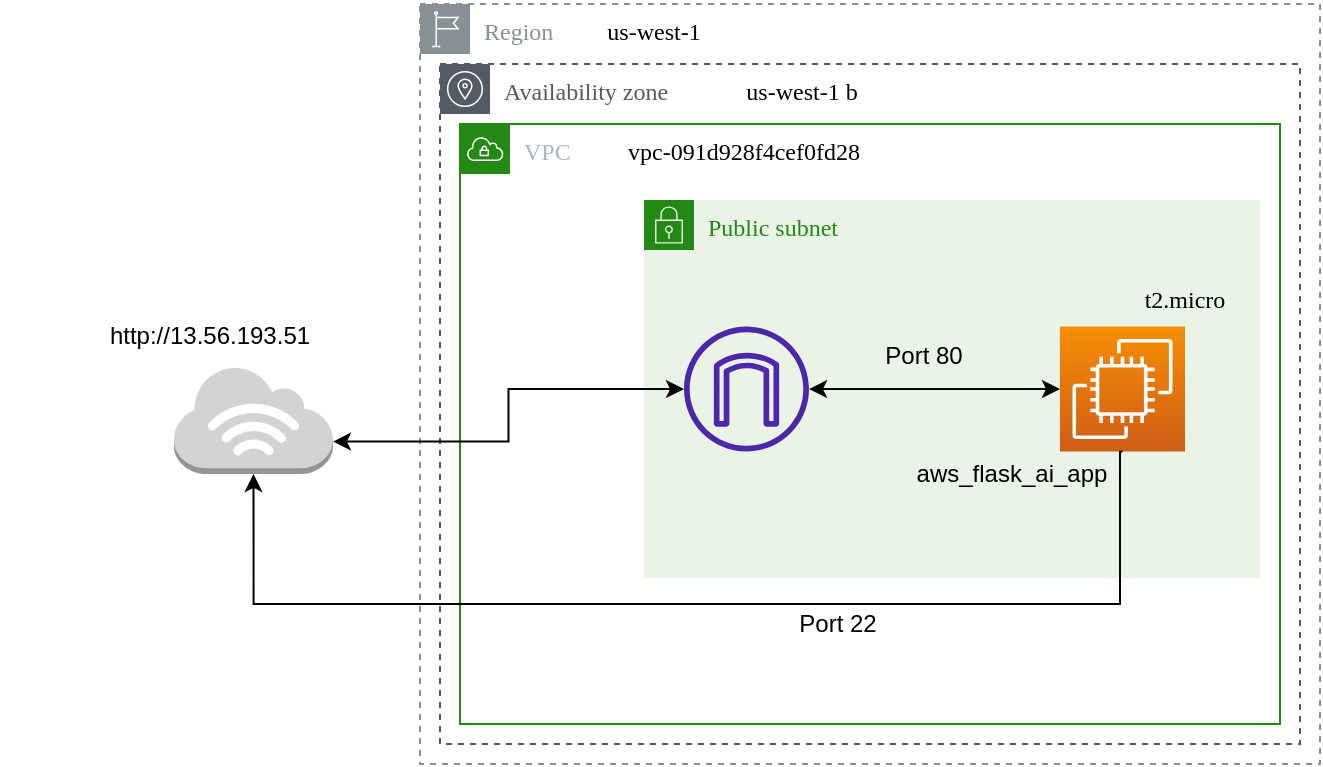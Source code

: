 <mxfile version="21.6.2" type="github">
  <diagram name="Page-1" id="_LPVEoF3XmgwlrlQNc1Z">
    <mxGraphModel dx="1434" dy="820" grid="1" gridSize="10" guides="1" tooltips="1" connect="1" arrows="1" fold="1" page="1" pageScale="1" pageWidth="1600" pageHeight="900" math="0" shadow="0">
      <root>
        <mxCell id="0" />
        <mxCell id="1" parent="0" />
        <mxCell id="8saEMStAEFfvwQkuhHxn-32" value="Region" style="outlineConnect=0;gradientColor=none;html=1;whiteSpace=wrap;fontSize=12;fontStyle=0;shape=mxgraph.aws4.group;grIcon=mxgraph.aws4.group_region;strokeColor=#879196;fillColor=none;verticalAlign=top;align=left;spacingLeft=30;fontColor=#879196;dashed=1;hachureGap=4;fontFamily=Verdana;" vertex="1" parent="1">
          <mxGeometry x="350" y="230" width="450" height="380" as="geometry" />
        </mxCell>
        <mxCell id="8saEMStAEFfvwQkuhHxn-33" value="&lt;font style=&quot;font-size: 12px;&quot;&gt;us-west-1&lt;/font&gt;" style="text;html=1;strokeColor=none;fillColor=none;align=center;verticalAlign=middle;whiteSpace=wrap;rounded=0;fontSize=20;fontFamily=Verdana;" vertex="1" parent="1">
          <mxGeometry x="432" y="230" width="70" height="20" as="geometry" />
        </mxCell>
        <mxCell id="8saEMStAEFfvwQkuhHxn-34" value="Availability zone" style="outlineConnect=0;gradientColor=none;html=1;whiteSpace=wrap;fontSize=12;fontStyle=0;shape=mxgraph.aws4.group;grIcon=mxgraph.aws4.group_availability_zone;strokeColor=#545B64;fillColor=none;verticalAlign=top;align=left;spacingLeft=30;fontColor=#545B64;dashed=1;hachureGap=4;fontFamily=Verdana;" vertex="1" parent="1">
          <mxGeometry x="360" y="260" width="430" height="340" as="geometry" />
        </mxCell>
        <mxCell id="8saEMStAEFfvwQkuhHxn-35" value="&lt;font style=&quot;font-size: 12px;&quot;&gt;us-west-1 b&lt;br&gt;&lt;/font&gt;" style="text;html=1;strokeColor=none;fillColor=none;align=center;verticalAlign=middle;whiteSpace=wrap;rounded=0;fontSize=20;fontFamily=Verdana;" vertex="1" parent="1">
          <mxGeometry x="502" y="260" width="78" height="20" as="geometry" />
        </mxCell>
        <mxCell id="8saEMStAEFfvwQkuhHxn-36" value="VPC" style="points=[[0,0],[0.25,0],[0.5,0],[0.75,0],[1,0],[1,0.25],[1,0.5],[1,0.75],[1,1],[0.75,1],[0.5,1],[0.25,1],[0,1],[0,0.75],[0,0.5],[0,0.25]];outlineConnect=0;gradientColor=none;html=1;whiteSpace=wrap;fontSize=12;fontStyle=0;container=1;pointerEvents=0;collapsible=0;recursiveResize=0;shape=mxgraph.aws4.group;grIcon=mxgraph.aws4.group_vpc;strokeColor=#248814;fillColor=none;verticalAlign=top;align=left;spacingLeft=30;fontColor=#AAB7B8;dashed=0;hachureGap=4;fontFamily=Verdana;" vertex="1" parent="1">
          <mxGeometry x="370" y="290" width="410" height="300" as="geometry" />
        </mxCell>
        <mxCell id="8saEMStAEFfvwQkuhHxn-37" value="&lt;font style=&quot;font-size: 12px;&quot; face=&quot;Verdana&quot;&gt;vpc-091d928f4cef0fd28&lt;/font&gt;" style="text;html=1;strokeColor=none;fillColor=none;align=center;verticalAlign=middle;whiteSpace=wrap;rounded=0;fontSize=20;fontFamily=Architects Daughter;" vertex="1" parent="8saEMStAEFfvwQkuhHxn-36">
          <mxGeometry x="52" width="180" height="22" as="geometry" />
        </mxCell>
        <mxCell id="8saEMStAEFfvwQkuhHxn-42" value="Public subnet" style="points=[[0,0],[0.25,0],[0.5,0],[0.75,0],[1,0],[1,0.25],[1,0.5],[1,0.75],[1,1],[0.75,1],[0.5,1],[0.25,1],[0,1],[0,0.75],[0,0.5],[0,0.25]];outlineConnect=0;gradientColor=none;html=1;whiteSpace=wrap;fontSize=12;fontStyle=0;container=1;pointerEvents=0;collapsible=0;recursiveResize=0;shape=mxgraph.aws4.group;grIcon=mxgraph.aws4.group_security_group;grStroke=0;strokeColor=#248814;fillColor=#E9F3E6;verticalAlign=top;align=left;spacingLeft=30;fontColor=#248814;dashed=0;hachureGap=4;fontFamily=Verdana;" vertex="1" parent="8saEMStAEFfvwQkuhHxn-36">
          <mxGeometry x="92" y="38" width="308" height="189" as="geometry" />
        </mxCell>
        <mxCell id="8saEMStAEFfvwQkuhHxn-44" value="" style="points=[[0,0,0],[0.25,0,0],[0.5,0,0],[0.75,0,0],[1,0,0],[0,1,0],[0.25,1,0],[0.5,1,0],[0.75,1,0],[1,1,0],[0,0.25,0],[0,0.5,0],[0,0.75,0],[1,0.25,0],[1,0.5,0],[1,0.75,0]];outlineConnect=0;fontColor=#232F3E;gradientColor=#F78E04;gradientDirection=north;fillColor=#D05C17;strokeColor=#ffffff;dashed=0;verticalLabelPosition=bottom;verticalAlign=top;align=center;html=1;fontSize=12;fontStyle=0;aspect=fixed;shape=mxgraph.aws4.resourceIcon;resIcon=mxgraph.aws4.ec2;hachureGap=4;fontFamily=Architects Daughter;fontSource=https%3A%2F%2Ffonts.googleapis.com%2Fcss%3Ffamily%3DArchitects%2BDaughter;" vertex="1" parent="8saEMStAEFfvwQkuhHxn-42">
          <mxGeometry x="208" y="63.25" width="62.5" height="62.5" as="geometry" />
        </mxCell>
        <mxCell id="8saEMStAEFfvwQkuhHxn-48" value="" style="edgeStyle=orthogonalEdgeStyle;rounded=0;orthogonalLoop=1;jettySize=auto;html=1;startArrow=classic;startFill=1;entryX=0;entryY=0.5;entryDx=0;entryDy=0;entryPerimeter=0;" edge="1" parent="8saEMStAEFfvwQkuhHxn-42" source="8saEMStAEFfvwQkuhHxn-49" target="8saEMStAEFfvwQkuhHxn-44">
          <mxGeometry relative="1" as="geometry">
            <mxPoint x="146" y="94.5" as="targetPoint" />
          </mxGeometry>
        </mxCell>
        <mxCell id="8saEMStAEFfvwQkuhHxn-49" value="" style="sketch=0;outlineConnect=0;fontColor=#232F3E;gradientColor=none;fillColor=#4D27AA;strokeColor=none;dashed=0;verticalLabelPosition=bottom;verticalAlign=top;align=center;html=1;fontSize=12;fontStyle=0;aspect=fixed;pointerEvents=1;shape=mxgraph.aws4.internet_gateway;" vertex="1" parent="8saEMStAEFfvwQkuhHxn-42">
          <mxGeometry x="20" y="63.25" width="62.5" height="62.5" as="geometry" />
        </mxCell>
        <mxCell id="8saEMStAEFfvwQkuhHxn-51" value="Port 80" style="text;html=1;strokeColor=none;fillColor=none;align=center;verticalAlign=middle;whiteSpace=wrap;rounded=0;" vertex="1" parent="8saEMStAEFfvwQkuhHxn-42">
          <mxGeometry x="70.5" y="63.25" width="137.5" height="30" as="geometry" />
        </mxCell>
        <mxCell id="8saEMStAEFfvwQkuhHxn-41" value="&lt;font face=&quot;Verdana&quot;&gt;t2.micro&lt;/font&gt;" style="text;html=1;strokeColor=none;fillColor=none;align=center;verticalAlign=middle;whiteSpace=wrap;rounded=0;fontSize=12;fontFamily=Architects Daughter;" vertex="1" parent="8saEMStAEFfvwQkuhHxn-42">
          <mxGeometry x="208" y="42" width="125" height="15" as="geometry" />
        </mxCell>
        <mxCell id="8saEMStAEFfvwQkuhHxn-55" value="" style="outlineConnect=0;dashed=0;verticalLabelPosition=bottom;verticalAlign=top;align=center;html=1;shape=mxgraph.aws3.internet_3;fillColor=#D2D3D3;gradientColor=none;" vertex="1" parent="1">
          <mxGeometry x="227" y="411" width="79.5" height="54" as="geometry" />
        </mxCell>
        <mxCell id="8saEMStAEFfvwQkuhHxn-56" style="edgeStyle=orthogonalEdgeStyle;rounded=0;orthogonalLoop=1;jettySize=auto;html=1;entryX=1;entryY=0.7;entryDx=0;entryDy=0;entryPerimeter=0;startArrow=classic;startFill=1;" edge="1" parent="1" source="8saEMStAEFfvwQkuhHxn-49" target="8saEMStAEFfvwQkuhHxn-55">
          <mxGeometry relative="1" as="geometry" />
        </mxCell>
        <mxCell id="8saEMStAEFfvwQkuhHxn-60" style="edgeStyle=orthogonalEdgeStyle;rounded=0;orthogonalLoop=1;jettySize=auto;html=1;exitX=0.5;exitY=1;exitDx=0;exitDy=0;exitPerimeter=0;entryX=0.5;entryY=1;entryDx=0;entryDy=0;entryPerimeter=0;" edge="1" parent="1" source="8saEMStAEFfvwQkuhHxn-44" target="8saEMStAEFfvwQkuhHxn-55">
          <mxGeometry relative="1" as="geometry">
            <Array as="points">
              <mxPoint x="700" y="454" />
              <mxPoint x="700" y="530" />
              <mxPoint x="267" y="530" />
            </Array>
          </mxGeometry>
        </mxCell>
        <mxCell id="8saEMStAEFfvwQkuhHxn-62" value="Port 22" style="text;html=1;strokeColor=none;fillColor=none;align=center;verticalAlign=middle;whiteSpace=wrap;rounded=0;" vertex="1" parent="1">
          <mxGeometry x="530" y="525" width="58" height="30" as="geometry" />
        </mxCell>
        <mxCell id="8saEMStAEFfvwQkuhHxn-65" value="aws_flask_ai_app" style="text;html=1;strokeColor=none;fillColor=none;align=center;verticalAlign=middle;whiteSpace=wrap;rounded=0;" vertex="1" parent="1">
          <mxGeometry x="588" y="450" width="116" height="30" as="geometry" />
        </mxCell>
        <mxCell id="8saEMStAEFfvwQkuhHxn-66" value="http://13.56.193.51" style="text;html=1;strokeColor=none;fillColor=none;align=center;verticalAlign=middle;whiteSpace=wrap;rounded=0;" vertex="1" parent="1">
          <mxGeometry x="140" y="381" width="210" height="30" as="geometry" />
        </mxCell>
      </root>
    </mxGraphModel>
  </diagram>
</mxfile>
